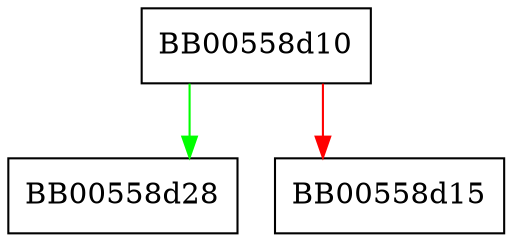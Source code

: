 digraph ossl_cmp_ctx_set1_first_senderNonce {
  node [shape="box"];
  graph [splines=ortho];
  BB00558d10 -> BB00558d28 [color="green"];
  BB00558d10 -> BB00558d15 [color="red"];
}